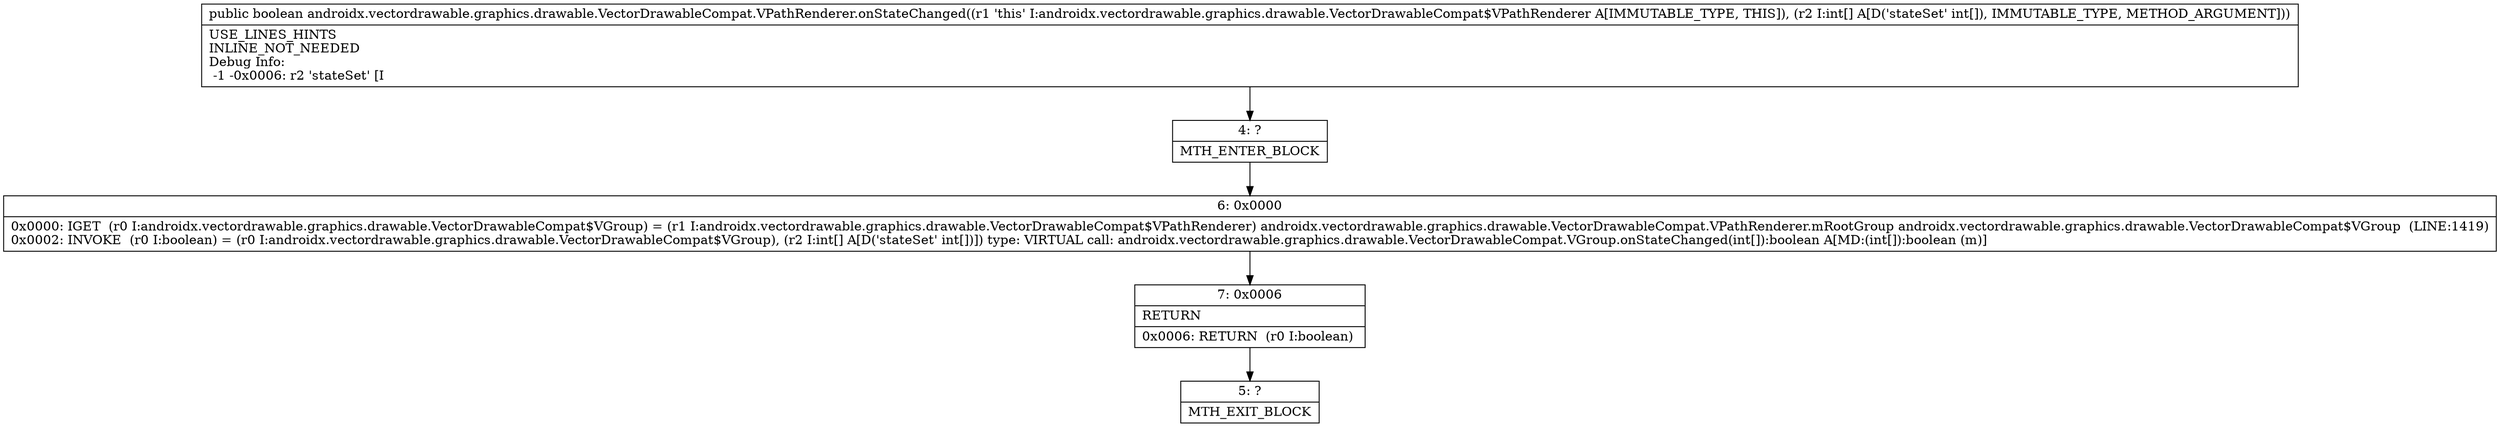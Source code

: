 digraph "CFG forandroidx.vectordrawable.graphics.drawable.VectorDrawableCompat.VPathRenderer.onStateChanged([I)Z" {
Node_4 [shape=record,label="{4\:\ ?|MTH_ENTER_BLOCK\l}"];
Node_6 [shape=record,label="{6\:\ 0x0000|0x0000: IGET  (r0 I:androidx.vectordrawable.graphics.drawable.VectorDrawableCompat$VGroup) = (r1 I:androidx.vectordrawable.graphics.drawable.VectorDrawableCompat$VPathRenderer) androidx.vectordrawable.graphics.drawable.VectorDrawableCompat.VPathRenderer.mRootGroup androidx.vectordrawable.graphics.drawable.VectorDrawableCompat$VGroup  (LINE:1419)\l0x0002: INVOKE  (r0 I:boolean) = (r0 I:androidx.vectordrawable.graphics.drawable.VectorDrawableCompat$VGroup), (r2 I:int[] A[D('stateSet' int[])]) type: VIRTUAL call: androidx.vectordrawable.graphics.drawable.VectorDrawableCompat.VGroup.onStateChanged(int[]):boolean A[MD:(int[]):boolean (m)]\l}"];
Node_7 [shape=record,label="{7\:\ 0x0006|RETURN\l|0x0006: RETURN  (r0 I:boolean) \l}"];
Node_5 [shape=record,label="{5\:\ ?|MTH_EXIT_BLOCK\l}"];
MethodNode[shape=record,label="{public boolean androidx.vectordrawable.graphics.drawable.VectorDrawableCompat.VPathRenderer.onStateChanged((r1 'this' I:androidx.vectordrawable.graphics.drawable.VectorDrawableCompat$VPathRenderer A[IMMUTABLE_TYPE, THIS]), (r2 I:int[] A[D('stateSet' int[]), IMMUTABLE_TYPE, METHOD_ARGUMENT]))  | USE_LINES_HINTS\lINLINE_NOT_NEEDED\lDebug Info:\l  \-1 \-0x0006: r2 'stateSet' [I\l}"];
MethodNode -> Node_4;Node_4 -> Node_6;
Node_6 -> Node_7;
Node_7 -> Node_5;
}

